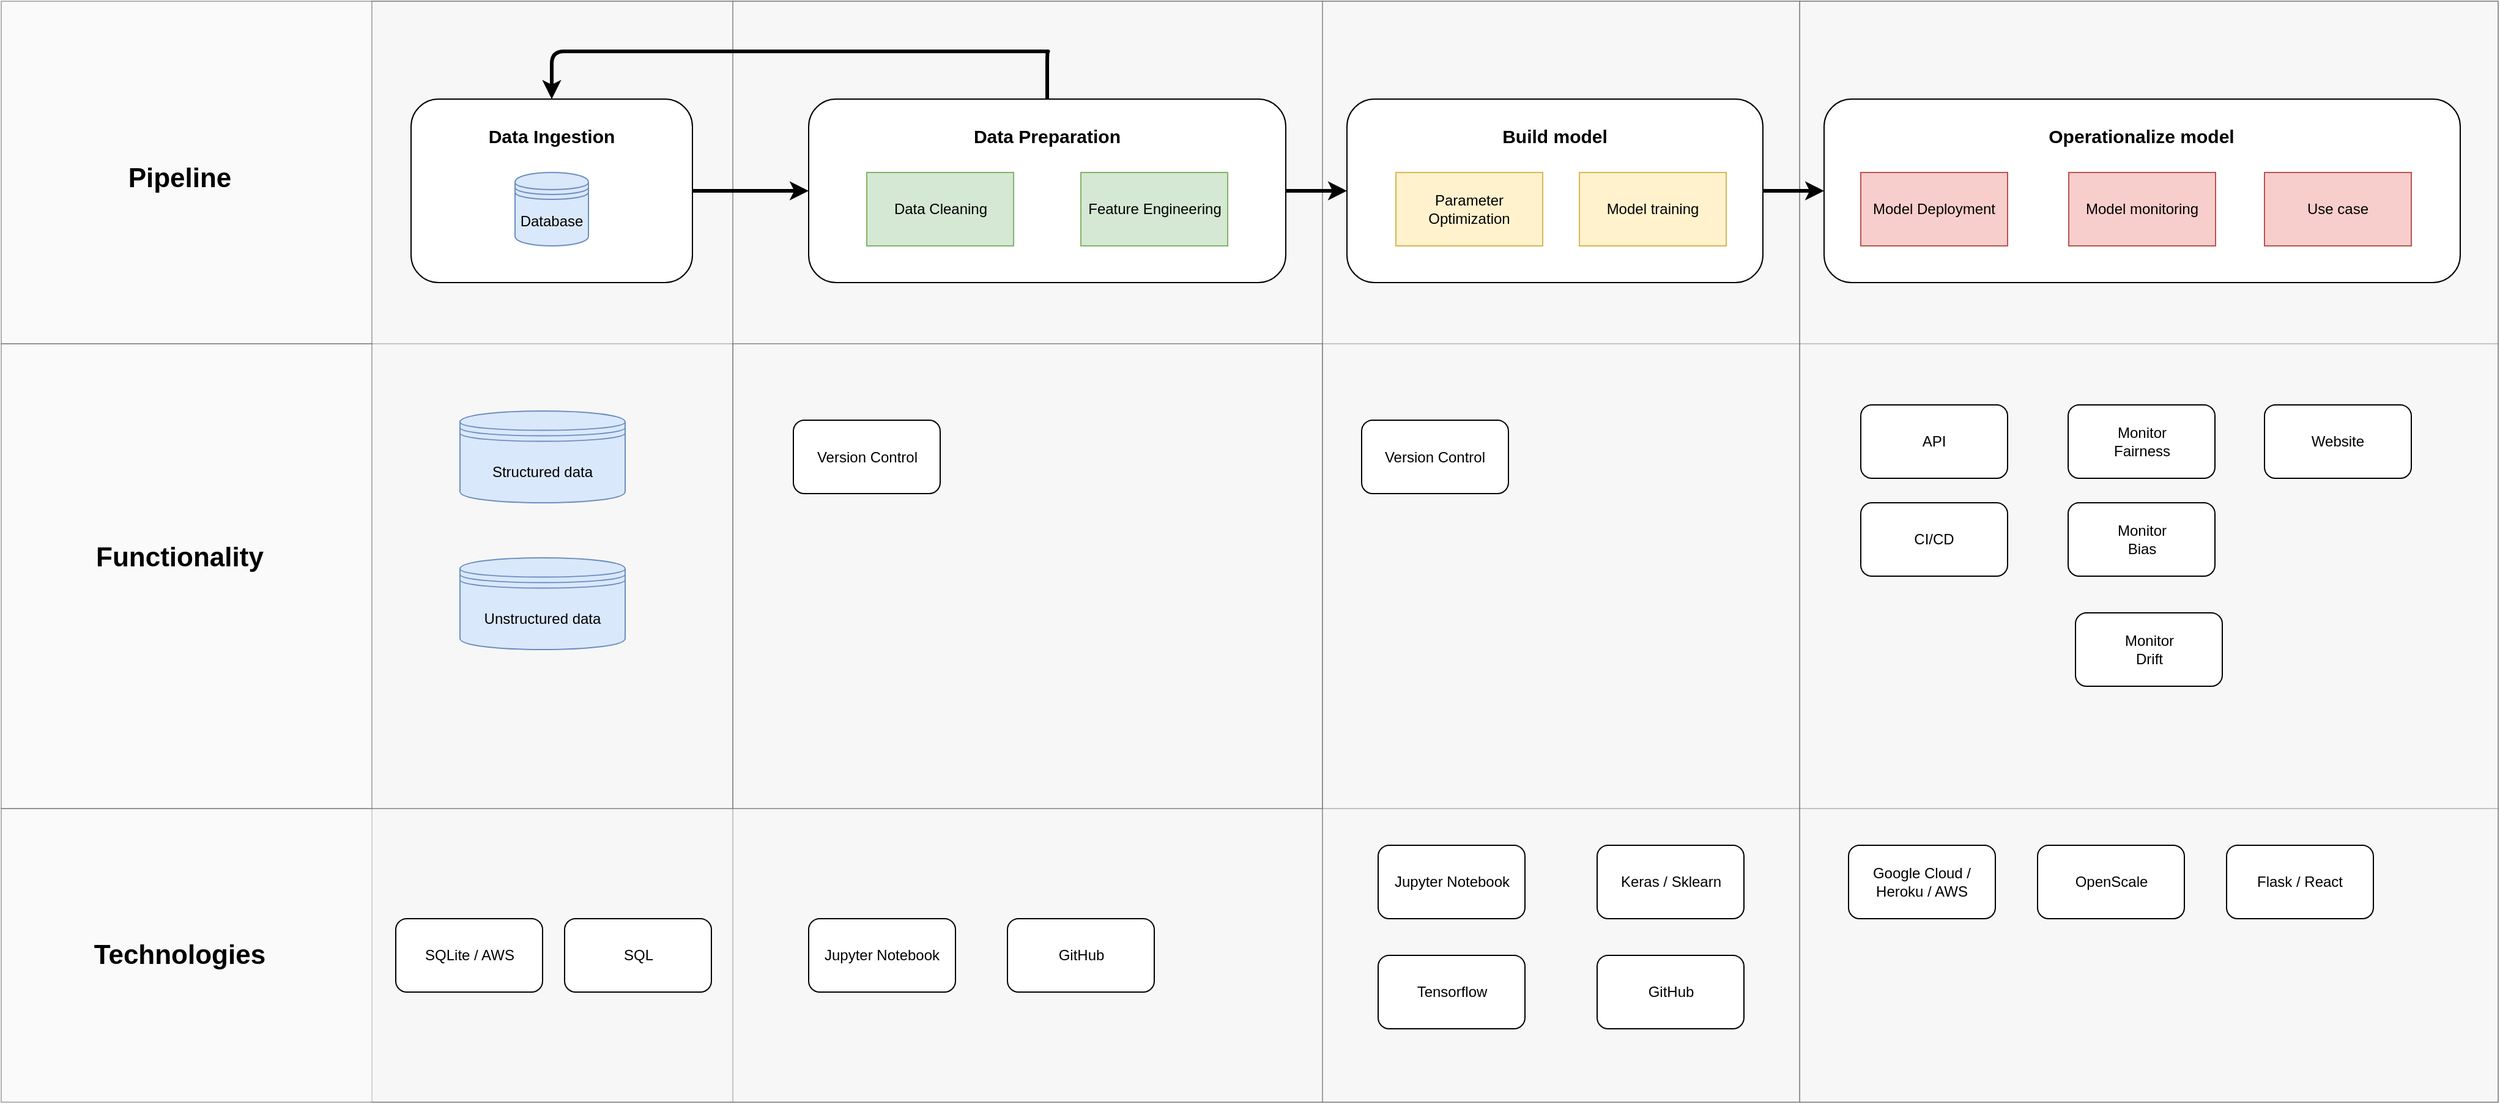 <mxfile version="12.1.6" type="device" pages="1"><diagram id="UdGAdDEJSyyYJbpU4xct" name="Page-1"><mxGraphModel dx="3157" dy="2947" grid="1" gridSize="10" guides="1" tooltips="1" connect="1" arrows="1" fold="1" page="1" pageScale="1" pageWidth="827" pageHeight="1169" math="0" shadow="0"><root><mxCell id="0"/><mxCell id="1" parent="0"/><mxCell id="IGVJ8Vz5LGz02qvAotLp-38" value="" style="rounded=0;whiteSpace=wrap;html=1;fillColor=#f5f5f5;strokeColor=#666666;fontColor=#333333;opacity=50;" vertex="1" parent="1"><mxGeometry x="-560" y="210" width="2041" height="380" as="geometry"/></mxCell><mxCell id="IGVJ8Vz5LGz02qvAotLp-24" value="" style="rounded=0;whiteSpace=wrap;html=1;fillColor=#f5f5f5;strokeColor=#666666;fontColor=#333333;opacity=50;" vertex="1" parent="1"><mxGeometry x="38" y="-70" width="482" height="900" as="geometry"/></mxCell><mxCell id="IGVJ8Vz5LGz02qvAotLp-39" value="" style="rounded=0;whiteSpace=wrap;html=1;fillColor=#f5f5f5;strokeColor=#666666;fontColor=#333333;opacity=50;" vertex="1" parent="1"><mxGeometry x="-560" y="-70" width="2041" height="280" as="geometry"/></mxCell><mxCell id="IGVJ8Vz5LGz02qvAotLp-23" value="" style="rounded=0;whiteSpace=wrap;html=1;fillColor=#f5f5f5;strokeColor=#666666;fontColor=#333333;opacity=50;" vertex="1" parent="1"><mxGeometry x="-257" y="-70" width="295" height="900" as="geometry"/></mxCell><mxCell id="IGVJ8Vz5LGz02qvAotLp-27" value="" style="rounded=0;whiteSpace=wrap;html=1;fillColor=#f5f5f5;strokeColor=#666666;fontColor=#333333;opacity=50;" vertex="1" parent="1"><mxGeometry x="-560" y="590" width="2041" height="240" as="geometry"/></mxCell><mxCell id="IGVJ8Vz5LGz02qvAotLp-26" value="" style="rounded=0;whiteSpace=wrap;html=1;fillColor=#f5f5f5;strokeColor=#666666;fontColor=#333333;opacity=50;" vertex="1" parent="1"><mxGeometry x="910" y="-70" width="571" height="900" as="geometry"/></mxCell><mxCell id="IGVJ8Vz5LGz02qvAotLp-25" value="" style="rounded=0;whiteSpace=wrap;html=1;fillColor=#f5f5f5;strokeColor=#666666;fontColor=#333333;opacity=50;" vertex="1" parent="1"><mxGeometry x="520" y="-70" width="390" height="900" as="geometry"/></mxCell><mxCell id="mwmiNPUkpZYSzUFOsRAI-22" value="" style="rounded=1;whiteSpace=wrap;html=1;" parent="1" vertex="1"><mxGeometry x="930" y="10" width="520" height="150" as="geometry"/></mxCell><mxCell id="mwmiNPUkpZYSzUFOsRAI-21" style="edgeStyle=orthogonalEdgeStyle;rounded=0;orthogonalLoop=1;jettySize=auto;html=1;exitX=1;exitY=0.5;exitDx=0;exitDy=0;entryX=0;entryY=0.5;entryDx=0;entryDy=0;fontSize=15;strokeWidth=3;" parent="1" source="mwmiNPUkpZYSzUFOsRAI-18" target="mwmiNPUkpZYSzUFOsRAI-6" edge="1"><mxGeometry relative="1" as="geometry"/></mxCell><mxCell id="IGVJ8Vz5LGz02qvAotLp-55" style="edgeStyle=orthogonalEdgeStyle;orthogonalLoop=1;jettySize=auto;html=1;exitX=0.5;exitY=0;exitDx=0;exitDy=0;entryX=0.5;entryY=0;entryDx=0;entryDy=0;strokeColor=#000000;strokeWidth=3;" edge="1" parent="1" source="mwmiNPUkpZYSzUFOsRAI-18" target="mwmiNPUkpZYSzUFOsRAI-13"><mxGeometry relative="1" as="geometry"><Array as="points"><mxPoint x="296" y="-29"/><mxPoint x="-109" y="-29"/></Array></mxGeometry></mxCell><mxCell id="mwmiNPUkpZYSzUFOsRAI-18" value="" style="rounded=1;whiteSpace=wrap;html=1;" parent="1" vertex="1"><mxGeometry x="100" y="10" width="390" height="150" as="geometry"/></mxCell><mxCell id="IGVJ8Vz5LGz02qvAotLp-1" style="edgeStyle=orthogonalEdgeStyle;rounded=0;orthogonalLoop=1;jettySize=auto;html=1;exitX=1;exitY=0.5;exitDx=0;exitDy=0;entryX=0;entryY=0.5;entryDx=0;entryDy=0;strokeWidth=3;" edge="1" parent="1" source="mwmiNPUkpZYSzUFOsRAI-6" target="mwmiNPUkpZYSzUFOsRAI-22"><mxGeometry relative="1" as="geometry"/></mxCell><mxCell id="mwmiNPUkpZYSzUFOsRAI-6" value="" style="rounded=1;whiteSpace=wrap;html=1;" parent="1" vertex="1"><mxGeometry x="540" y="10" width="340" height="150" as="geometry"/></mxCell><mxCell id="mwmiNPUkpZYSzUFOsRAI-1" value="Data Cleaning" style="rounded=0;whiteSpace=wrap;html=1;fillColor=#d5e8d4;strokeColor=#82b366;" parent="1" vertex="1"><mxGeometry x="147.5" y="70" width="120" height="60" as="geometry"/></mxCell><mxCell id="mwmiNPUkpZYSzUFOsRAI-2" value="Model training" style="rounded=0;whiteSpace=wrap;html=1;fillColor=#fff2cc;strokeColor=#d6b656;" parent="1" vertex="1"><mxGeometry x="730" y="70" width="120" height="60" as="geometry"/></mxCell><mxCell id="mwmiNPUkpZYSzUFOsRAI-3" value="Feature Engineering" style="rounded=0;whiteSpace=wrap;html=1;fillColor=#d5e8d4;strokeColor=#82b366;" parent="1" vertex="1"><mxGeometry x="322.5" y="70" width="120" height="60" as="geometry"/></mxCell><mxCell id="mwmiNPUkpZYSzUFOsRAI-4" value="Model Deployment" style="rounded=0;whiteSpace=wrap;html=1;fillColor=#f8cecc;strokeColor=#b85450;" parent="1" vertex="1"><mxGeometry x="960" y="70" width="120" height="60" as="geometry"/></mxCell><mxCell id="mwmiNPUkpZYSzUFOsRAI-5" value="Model monitoring" style="rounded=0;whiteSpace=wrap;html=1;fillColor=#f8cecc;strokeColor=#b85450;" parent="1" vertex="1"><mxGeometry x="1130" y="70" width="120" height="60" as="geometry"/></mxCell><mxCell id="mwmiNPUkpZYSzUFOsRAI-7" value="Build model" style="text;html=1;strokeColor=none;fillColor=none;align=center;verticalAlign=middle;whiteSpace=wrap;rounded=0;fontSize=15;fontStyle=1" parent="1" vertex="1"><mxGeometry x="646" y="30" width="128" height="20" as="geometry"/></mxCell><mxCell id="mwmiNPUkpZYSzUFOsRAI-20" style="edgeStyle=orthogonalEdgeStyle;rounded=0;orthogonalLoop=1;jettySize=auto;html=1;exitX=1;exitY=0.5;exitDx=0;exitDy=0;entryX=0;entryY=0.5;entryDx=0;entryDy=0;fontSize=15;strokeWidth=3;" parent="1" source="mwmiNPUkpZYSzUFOsRAI-13" target="mwmiNPUkpZYSzUFOsRAI-18" edge="1"><mxGeometry relative="1" as="geometry"/></mxCell><mxCell id="mwmiNPUkpZYSzUFOsRAI-13" value="" style="rounded=1;whiteSpace=wrap;html=1;" parent="1" vertex="1"><mxGeometry x="-225" y="10" width="230" height="150" as="geometry"/></mxCell><mxCell id="mwmiNPUkpZYSzUFOsRAI-15" value="Database" style="shape=datastore;whiteSpace=wrap;html=1;fillColor=#dae8fc;strokeColor=#6c8ebf;" parent="1" vertex="1"><mxGeometry x="-140" y="70" width="60" height="60" as="geometry"/></mxCell><mxCell id="mwmiNPUkpZYSzUFOsRAI-16" value="Data Ingestion" style="text;html=1;strokeColor=none;fillColor=none;align=center;verticalAlign=middle;whiteSpace=wrap;rounded=0;fontSize=15;fontStyle=1" parent="1" vertex="1"><mxGeometry x="-175" y="30" width="130" height="20" as="geometry"/></mxCell><mxCell id="mwmiNPUkpZYSzUFOsRAI-19" value="Data Preparation" style="text;html=1;strokeColor=none;fillColor=none;align=center;verticalAlign=middle;whiteSpace=wrap;rounded=0;fontSize=15;fontStyle=1" parent="1" vertex="1"><mxGeometry x="205" y="30" width="180" height="20" as="geometry"/></mxCell><mxCell id="mwmiNPUkpZYSzUFOsRAI-23" value="Operationalize model" style="text;html=1;strokeColor=none;fillColor=none;align=center;verticalAlign=middle;whiteSpace=wrap;rounded=0;fontSize=15;fontStyle=1" parent="1" vertex="1"><mxGeometry x="1105" y="30" width="169" height="20" as="geometry"/></mxCell><mxCell id="IGVJ8Vz5LGz02qvAotLp-2" value="Parameter Optimization" style="rounded=0;whiteSpace=wrap;html=1;fillColor=#fff2cc;strokeColor=#d6b656;" vertex="1" parent="1"><mxGeometry x="580" y="70" width="120" height="60" as="geometry"/></mxCell><mxCell id="IGVJ8Vz5LGz02qvAotLp-3" value="CI/CD" style="rounded=1;whiteSpace=wrap;html=1;" vertex="1" parent="1"><mxGeometry x="960" y="340" width="120" height="60" as="geometry"/></mxCell><mxCell id="IGVJ8Vz5LGz02qvAotLp-5" value="Monitor &lt;br&gt;Fairness" style="rounded=1;whiteSpace=wrap;html=1;" vertex="1" parent="1"><mxGeometry x="1129.5" y="260" width="120" height="60" as="geometry"/></mxCell><mxCell id="IGVJ8Vz5LGz02qvAotLp-6" value="Monitor &lt;br&gt;Bias" style="rounded=1;whiteSpace=wrap;html=1;" vertex="1" parent="1"><mxGeometry x="1129.5" y="340" width="120" height="60" as="geometry"/></mxCell><mxCell id="IGVJ8Vz5LGz02qvAotLp-7" value="Monitor &lt;br&gt;Drift" style="rounded=1;whiteSpace=wrap;html=1;" vertex="1" parent="1"><mxGeometry x="1135.5" y="430" width="120" height="60" as="geometry"/></mxCell><mxCell id="IGVJ8Vz5LGz02qvAotLp-8" value="Jupyter Notebook" style="rounded=1;whiteSpace=wrap;html=1;" vertex="1" parent="1"><mxGeometry x="100" y="680" width="120" height="60" as="geometry"/></mxCell><mxCell id="IGVJ8Vz5LGz02qvAotLp-11" value="Website" style="rounded=1;whiteSpace=wrap;html=1;" vertex="1" parent="1"><mxGeometry x="1290" y="260" width="120" height="60" as="geometry"/></mxCell><mxCell id="IGVJ8Vz5LGz02qvAotLp-12" value="Use case" style="rounded=0;whiteSpace=wrap;html=1;fillColor=#f8cecc;strokeColor=#b85450;" vertex="1" parent="1"><mxGeometry x="1290" y="70" width="120" height="60" as="geometry"/></mxCell><mxCell id="IGVJ8Vz5LGz02qvAotLp-13" value="API" style="rounded=1;whiteSpace=wrap;html=1;" vertex="1" parent="1"><mxGeometry x="960" y="260" width="120" height="60" as="geometry"/></mxCell><mxCell id="IGVJ8Vz5LGz02qvAotLp-16" value="Unstructured data" style="shape=datastore;whiteSpace=wrap;html=1;fillColor=#dae8fc;strokeColor=#6c8ebf;" vertex="1" parent="1"><mxGeometry x="-185" y="385" width="135" height="75" as="geometry"/></mxCell><mxCell id="IGVJ8Vz5LGz02qvAotLp-28" value="SQLite / AWS" style="rounded=1;whiteSpace=wrap;html=1;" vertex="1" parent="1"><mxGeometry x="-237.5" y="680" width="120" height="60" as="geometry"/></mxCell><mxCell id="IGVJ8Vz5LGz02qvAotLp-30" value="Jupyter Notebook" style="rounded=1;whiteSpace=wrap;html=1;" vertex="1" parent="1"><mxGeometry x="565.5" y="620" width="120" height="60" as="geometry"/></mxCell><mxCell id="IGVJ8Vz5LGz02qvAotLp-31" value="Keras / Sklearn" style="rounded=1;whiteSpace=wrap;html=1;" vertex="1" parent="1"><mxGeometry x="744.5" y="620" width="120" height="60" as="geometry"/></mxCell><mxCell id="IGVJ8Vz5LGz02qvAotLp-32" value="Tensorflow" style="rounded=1;whiteSpace=wrap;html=1;" vertex="1" parent="1"><mxGeometry x="565.5" y="710" width="120" height="60" as="geometry"/></mxCell><mxCell id="IGVJ8Vz5LGz02qvAotLp-33" value="Google Cloud / Heroku / AWS" style="rounded=1;whiteSpace=wrap;html=1;" vertex="1" parent="1"><mxGeometry x="950" y="620" width="120" height="60" as="geometry"/></mxCell><mxCell id="IGVJ8Vz5LGz02qvAotLp-34" value="OpenScale" style="rounded=1;whiteSpace=wrap;html=1;" vertex="1" parent="1"><mxGeometry x="1104.5" y="620" width="120" height="60" as="geometry"/></mxCell><mxCell id="IGVJ8Vz5LGz02qvAotLp-35" value="&lt;font style=&quot;font-size: 22px&quot;&gt;&lt;b&gt;Technologies&lt;/b&gt;&lt;/font&gt;" style="text;html=1;strokeColor=none;fillColor=none;align=center;verticalAlign=middle;whiteSpace=wrap;rounded=0;opacity=50;" vertex="1" parent="1"><mxGeometry x="-519.5" y="700" width="210" height="20" as="geometry"/></mxCell><mxCell id="IGVJ8Vz5LGz02qvAotLp-37" value="Structured data" style="shape=datastore;whiteSpace=wrap;html=1;fillColor=#dae8fc;strokeColor=#6c8ebf;" vertex="1" parent="1"><mxGeometry x="-185" y="265" width="135" height="75" as="geometry"/></mxCell><mxCell id="IGVJ8Vz5LGz02qvAotLp-40" value="&lt;font style=&quot;font-size: 22px&quot;&gt;&lt;b&gt;Functionality&lt;/b&gt;&lt;/font&gt;" style="text;html=1;strokeColor=none;fillColor=none;align=center;verticalAlign=middle;whiteSpace=wrap;rounded=0;opacity=50;" vertex="1" parent="1"><mxGeometry x="-519.5" y="375" width="210" height="20" as="geometry"/></mxCell><mxCell id="IGVJ8Vz5LGz02qvAotLp-41" value="&lt;font style=&quot;font-size: 22px&quot;&gt;&lt;b&gt;Pipeline &lt;br&gt;&lt;/b&gt;&lt;/font&gt;" style="text;html=1;strokeColor=none;fillColor=none;align=center;verticalAlign=middle;whiteSpace=wrap;rounded=0;opacity=50;" vertex="1" parent="1"><mxGeometry x="-519.5" y="65" width="210" height="20" as="geometry"/></mxCell><mxCell id="IGVJ8Vz5LGz02qvAotLp-43" value="Flask / React" style="rounded=1;whiteSpace=wrap;html=1;" vertex="1" parent="1"><mxGeometry x="1259" y="620" width="120" height="60" as="geometry"/></mxCell><mxCell id="IGVJ8Vz5LGz02qvAotLp-46" value="SQL" style="rounded=1;whiteSpace=wrap;html=1;" vertex="1" parent="1"><mxGeometry x="-99.5" y="680" width="120" height="60" as="geometry"/></mxCell><mxCell id="IGVJ8Vz5LGz02qvAotLp-51" value="Version Control" style="rounded=1;whiteSpace=wrap;html=1;" vertex="1" parent="1"><mxGeometry x="87.5" y="272.5" width="120" height="60" as="geometry"/></mxCell><mxCell id="IGVJ8Vz5LGz02qvAotLp-52" value="GitHub" style="rounded=1;whiteSpace=wrap;html=1;" vertex="1" parent="1"><mxGeometry x="262.5" y="680" width="120" height="60" as="geometry"/></mxCell><mxCell id="IGVJ8Vz5LGz02qvAotLp-53" value="GitHub" style="rounded=1;whiteSpace=wrap;html=1;" vertex="1" parent="1"><mxGeometry x="744.5" y="710" width="120" height="60" as="geometry"/></mxCell><mxCell id="IGVJ8Vz5LGz02qvAotLp-54" value="Version Control" style="rounded=1;whiteSpace=wrap;html=1;" vertex="1" parent="1"><mxGeometry x="552" y="272.5" width="120" height="60" as="geometry"/></mxCell></root></mxGraphModel></diagram></mxfile>